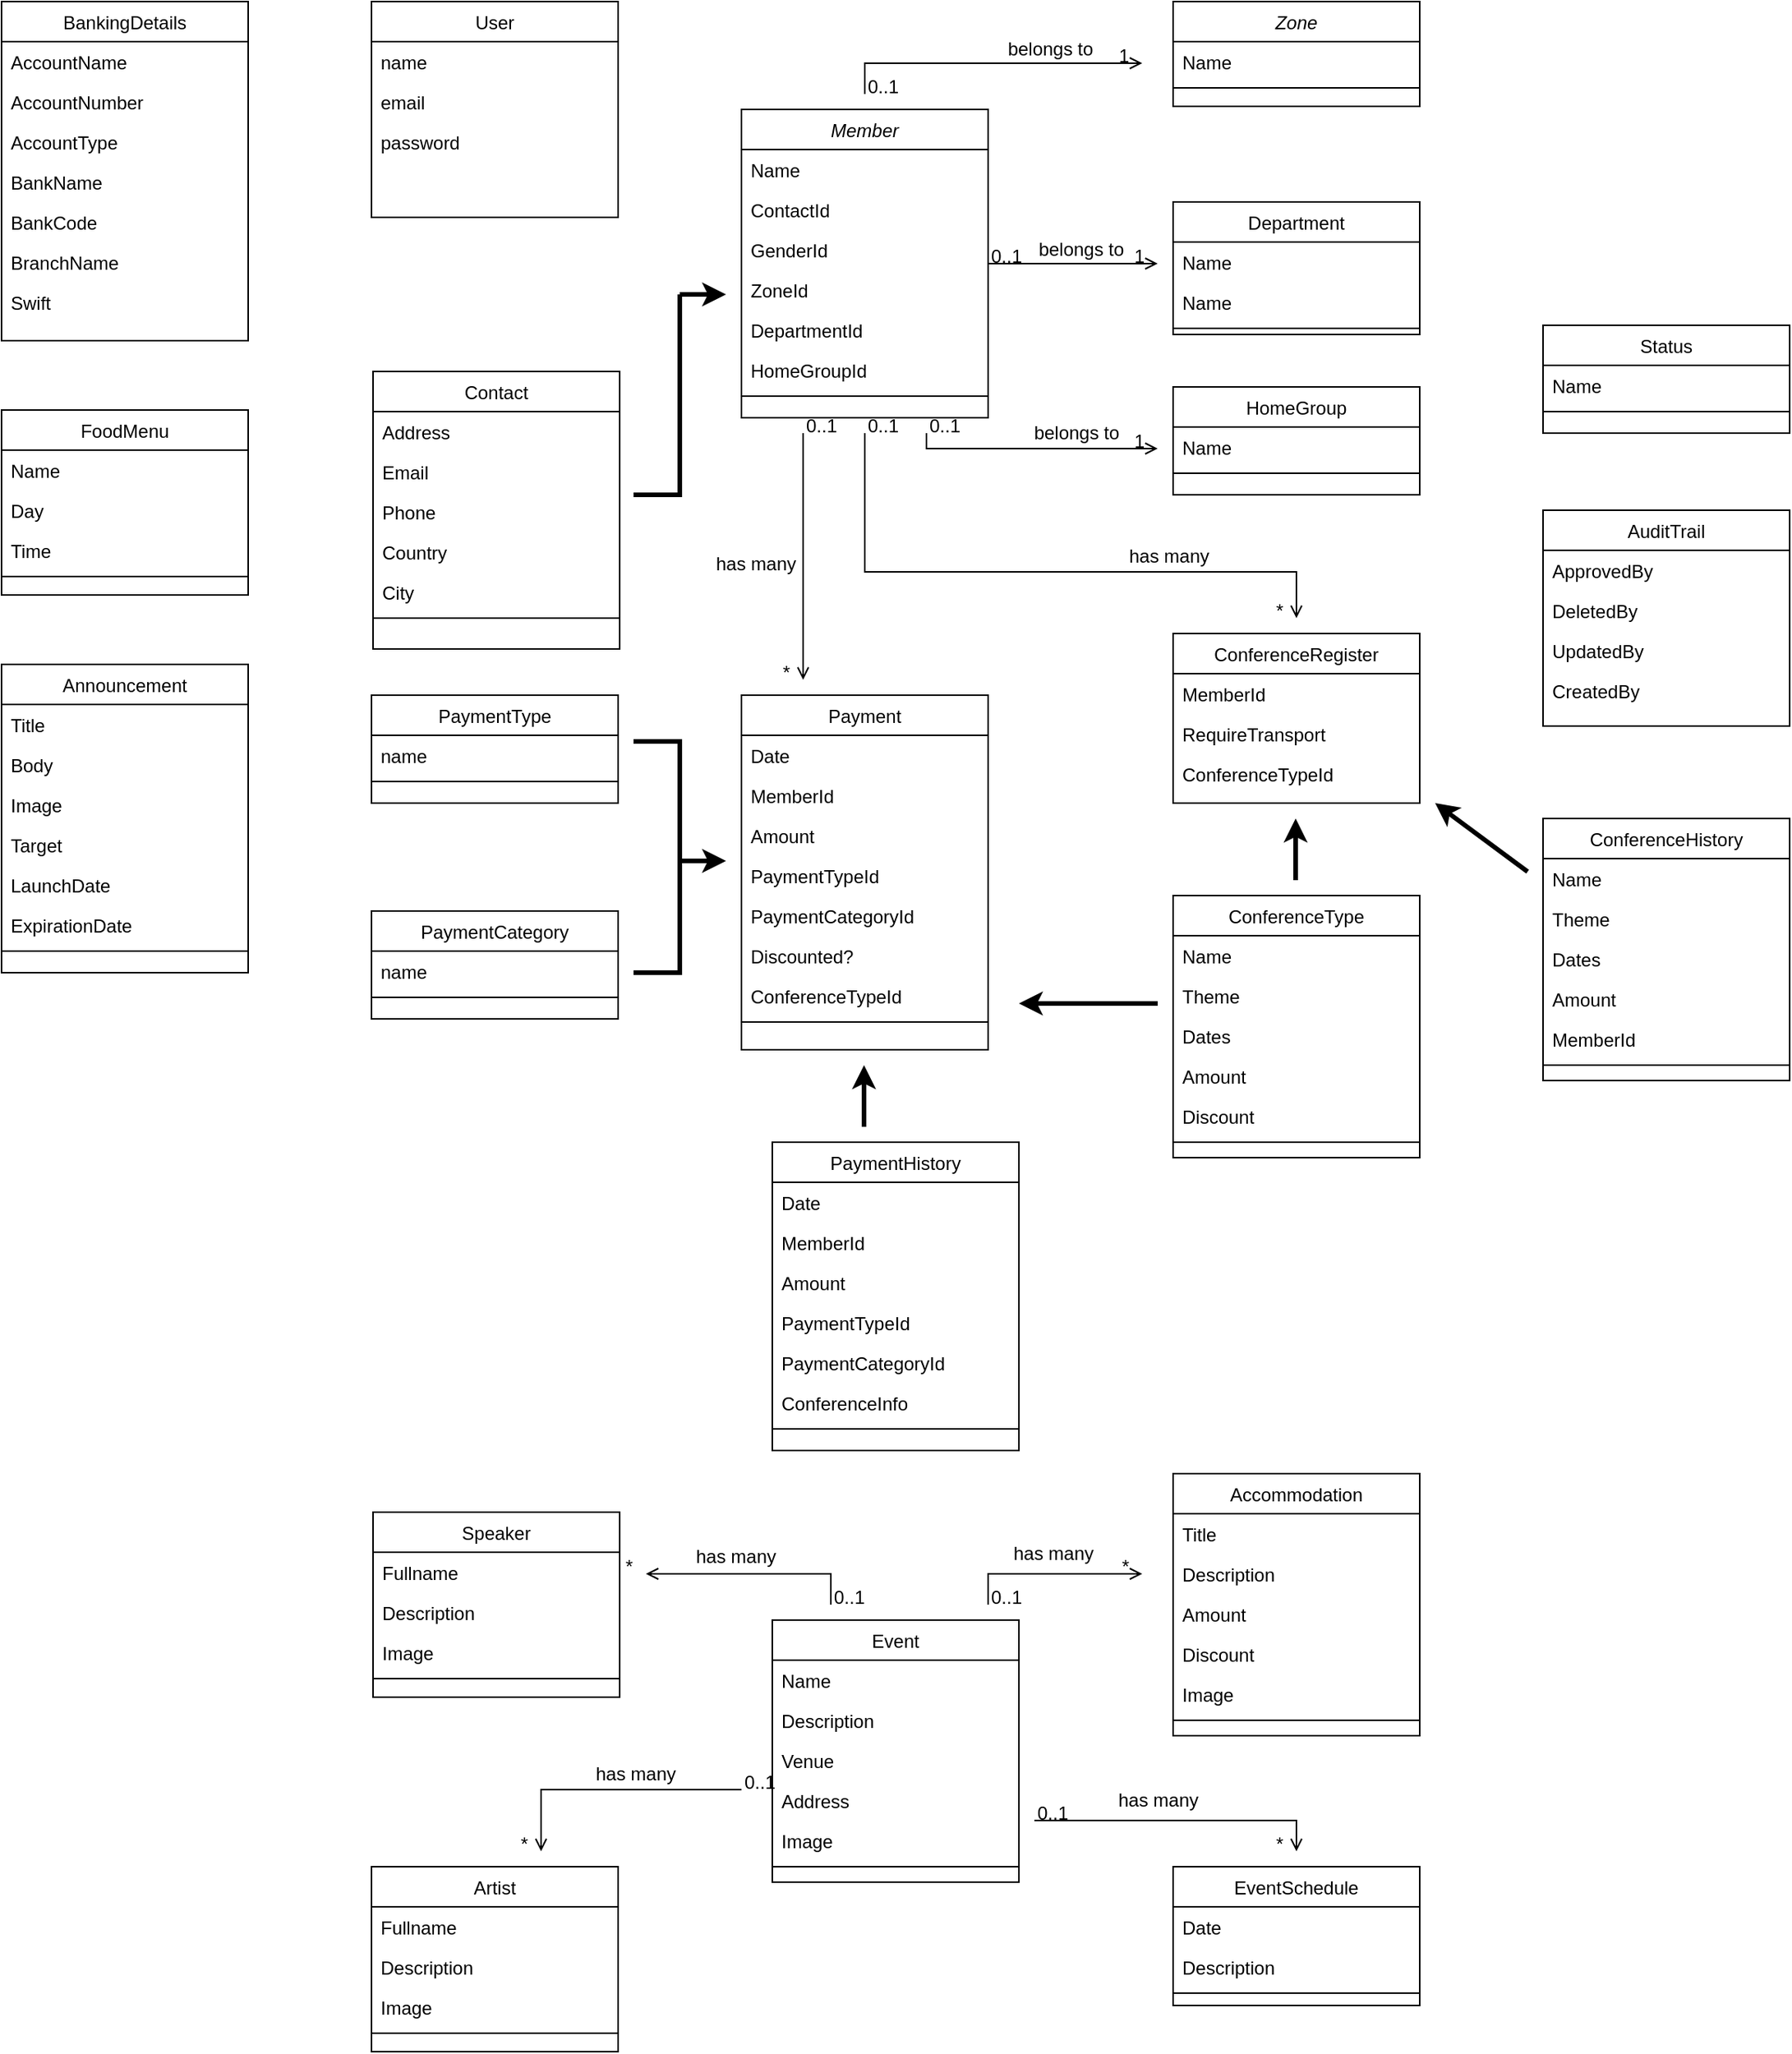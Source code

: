 <mxfile version="24.3.1" type="github">
  <diagram id="C5RBs43oDa-KdzZeNtuy" name="Page-1">
    <mxGraphModel dx="2261" dy="1930" grid="1" gridSize="10" guides="1" tooltips="1" connect="1" arrows="1" fold="1" page="1" pageScale="1" pageWidth="827" pageHeight="1169" math="0" shadow="0">
      <root>
        <mxCell id="WIyWlLk6GJQsqaUBKTNV-0" />
        <mxCell id="WIyWlLk6GJQsqaUBKTNV-1" parent="WIyWlLk6GJQsqaUBKTNV-0" />
        <mxCell id="zkfFHV4jXpPFQw0GAbJ--0" value="Member" style="swimlane;fontStyle=2;align=center;verticalAlign=top;childLayout=stackLayout;horizontal=1;startSize=26;horizontalStack=0;resizeParent=1;resizeLast=0;collapsible=1;marginBottom=0;rounded=0;shadow=0;strokeWidth=1;" parent="WIyWlLk6GJQsqaUBKTNV-1" vertex="1">
          <mxGeometry x="80" y="60" width="160" height="200" as="geometry">
            <mxRectangle x="230" y="140" width="160" height="26" as="alternateBounds" />
          </mxGeometry>
        </mxCell>
        <mxCell id="zkfFHV4jXpPFQw0GAbJ--1" value="Name" style="text;align=left;verticalAlign=top;spacingLeft=4;spacingRight=4;overflow=hidden;rotatable=0;points=[[0,0.5],[1,0.5]];portConstraint=eastwest;" parent="zkfFHV4jXpPFQw0GAbJ--0" vertex="1">
          <mxGeometry y="26" width="160" height="26" as="geometry" />
        </mxCell>
        <mxCell id="zkfFHV4jXpPFQw0GAbJ--2" value="ContactId" style="text;align=left;verticalAlign=top;spacingLeft=4;spacingRight=4;overflow=hidden;rotatable=0;points=[[0,0.5],[1,0.5]];portConstraint=eastwest;rounded=0;shadow=0;html=0;" parent="zkfFHV4jXpPFQw0GAbJ--0" vertex="1">
          <mxGeometry y="52" width="160" height="26" as="geometry" />
        </mxCell>
        <mxCell id="zkfFHV4jXpPFQw0GAbJ--3" value="GenderId" style="text;align=left;verticalAlign=top;spacingLeft=4;spacingRight=4;overflow=hidden;rotatable=0;points=[[0,0.5],[1,0.5]];portConstraint=eastwest;rounded=0;shadow=0;html=0;" parent="zkfFHV4jXpPFQw0GAbJ--0" vertex="1">
          <mxGeometry y="78" width="160" height="26" as="geometry" />
        </mxCell>
        <mxCell id="3RFfW-XnVUxpgHUr_spV-69" value="ZoneId" style="text;align=left;verticalAlign=top;spacingLeft=4;spacingRight=4;overflow=hidden;rotatable=0;points=[[0,0.5],[1,0.5]];portConstraint=eastwest;rounded=0;shadow=0;html=0;" vertex="1" parent="zkfFHV4jXpPFQw0GAbJ--0">
          <mxGeometry y="104" width="160" height="26" as="geometry" />
        </mxCell>
        <mxCell id="3RFfW-XnVUxpgHUr_spV-70" value="DepartmentId" style="text;align=left;verticalAlign=top;spacingLeft=4;spacingRight=4;overflow=hidden;rotatable=0;points=[[0,0.5],[1,0.5]];portConstraint=eastwest;rounded=0;shadow=0;html=0;" vertex="1" parent="zkfFHV4jXpPFQw0GAbJ--0">
          <mxGeometry y="130" width="160" height="26" as="geometry" />
        </mxCell>
        <mxCell id="3RFfW-XnVUxpgHUr_spV-71" value="HomeGroupId" style="text;align=left;verticalAlign=top;spacingLeft=4;spacingRight=4;overflow=hidden;rotatable=0;points=[[0,0.5],[1,0.5]];portConstraint=eastwest;rounded=0;shadow=0;html=0;" vertex="1" parent="zkfFHV4jXpPFQw0GAbJ--0">
          <mxGeometry y="156" width="160" height="26" as="geometry" />
        </mxCell>
        <mxCell id="3RFfW-XnVUxpgHUr_spV-72" value="" style="line;html=1;strokeWidth=1;align=left;verticalAlign=middle;spacingTop=-1;spacingLeft=3;spacingRight=3;rotatable=0;labelPosition=right;points=[];portConstraint=eastwest;" vertex="1" parent="zkfFHV4jXpPFQw0GAbJ--0">
          <mxGeometry y="182" width="160" height="8" as="geometry" />
        </mxCell>
        <mxCell id="zkfFHV4jXpPFQw0GAbJ--6" value="Contact" style="swimlane;fontStyle=0;align=center;verticalAlign=top;childLayout=stackLayout;horizontal=1;startSize=26;horizontalStack=0;resizeParent=1;resizeLast=0;collapsible=1;marginBottom=0;rounded=0;shadow=0;strokeWidth=1;" parent="WIyWlLk6GJQsqaUBKTNV-1" vertex="1">
          <mxGeometry x="-159" y="230" width="160" height="180" as="geometry">
            <mxRectangle x="130" y="380" width="160" height="26" as="alternateBounds" />
          </mxGeometry>
        </mxCell>
        <mxCell id="zkfFHV4jXpPFQw0GAbJ--7" value="Address" style="text;align=left;verticalAlign=top;spacingLeft=4;spacingRight=4;overflow=hidden;rotatable=0;points=[[0,0.5],[1,0.5]];portConstraint=eastwest;" parent="zkfFHV4jXpPFQw0GAbJ--6" vertex="1">
          <mxGeometry y="26" width="160" height="26" as="geometry" />
        </mxCell>
        <mxCell id="zkfFHV4jXpPFQw0GAbJ--8" value="Email" style="text;align=left;verticalAlign=top;spacingLeft=4;spacingRight=4;overflow=hidden;rotatable=0;points=[[0,0.5],[1,0.5]];portConstraint=eastwest;rounded=0;shadow=0;html=0;" parent="zkfFHV4jXpPFQw0GAbJ--6" vertex="1">
          <mxGeometry y="52" width="160" height="26" as="geometry" />
        </mxCell>
        <mxCell id="3RFfW-XnVUxpgHUr_spV-64" value="Phone" style="text;align=left;verticalAlign=top;spacingLeft=4;spacingRight=4;overflow=hidden;rotatable=0;points=[[0,0.5],[1,0.5]];portConstraint=eastwest;rounded=0;shadow=0;html=0;" vertex="1" parent="zkfFHV4jXpPFQw0GAbJ--6">
          <mxGeometry y="78" width="160" height="26" as="geometry" />
        </mxCell>
        <mxCell id="3RFfW-XnVUxpgHUr_spV-134" value="Country" style="text;align=left;verticalAlign=top;spacingLeft=4;spacingRight=4;overflow=hidden;rotatable=0;points=[[0,0.5],[1,0.5]];portConstraint=eastwest;rounded=0;shadow=0;html=0;" vertex="1" parent="zkfFHV4jXpPFQw0GAbJ--6">
          <mxGeometry y="104" width="160" height="26" as="geometry" />
        </mxCell>
        <mxCell id="3RFfW-XnVUxpgHUr_spV-135" value="City" style="text;align=left;verticalAlign=top;spacingLeft=4;spacingRight=4;overflow=hidden;rotatable=0;points=[[0,0.5],[1,0.5]];portConstraint=eastwest;rounded=0;shadow=0;html=0;" vertex="1" parent="zkfFHV4jXpPFQw0GAbJ--6">
          <mxGeometry y="130" width="160" height="26" as="geometry" />
        </mxCell>
        <mxCell id="3RFfW-XnVUxpgHUr_spV-136" value="" style="line;html=1;strokeWidth=1;align=left;verticalAlign=middle;spacingTop=-1;spacingLeft=3;spacingRight=3;rotatable=0;labelPosition=right;points=[];portConstraint=eastwest;" vertex="1" parent="zkfFHV4jXpPFQw0GAbJ--6">
          <mxGeometry y="156" width="160" height="8" as="geometry" />
        </mxCell>
        <mxCell id="zkfFHV4jXpPFQw0GAbJ--13" value="BankingDetails" style="swimlane;fontStyle=0;align=center;verticalAlign=top;childLayout=stackLayout;horizontal=1;startSize=26;horizontalStack=0;resizeParent=1;resizeLast=0;collapsible=1;marginBottom=0;rounded=0;shadow=0;strokeWidth=1;" parent="WIyWlLk6GJQsqaUBKTNV-1" vertex="1">
          <mxGeometry x="-400" y="-10" width="160" height="220" as="geometry">
            <mxRectangle x="340" y="380" width="170" height="26" as="alternateBounds" />
          </mxGeometry>
        </mxCell>
        <mxCell id="zkfFHV4jXpPFQw0GAbJ--14" value="AccountName" style="text;align=left;verticalAlign=top;spacingLeft=4;spacingRight=4;overflow=hidden;rotatable=0;points=[[0,0.5],[1,0.5]];portConstraint=eastwest;" parent="zkfFHV4jXpPFQw0GAbJ--13" vertex="1">
          <mxGeometry y="26" width="160" height="26" as="geometry" />
        </mxCell>
        <mxCell id="3RFfW-XnVUxpgHUr_spV-66" value="AccountNumber" style="text;align=left;verticalAlign=top;spacingLeft=4;spacingRight=4;overflow=hidden;rotatable=0;points=[[0,0.5],[1,0.5]];portConstraint=eastwest;" vertex="1" parent="zkfFHV4jXpPFQw0GAbJ--13">
          <mxGeometry y="52" width="160" height="26" as="geometry" />
        </mxCell>
        <mxCell id="3RFfW-XnVUxpgHUr_spV-67" value="AccountType" style="text;align=left;verticalAlign=top;spacingLeft=4;spacingRight=4;overflow=hidden;rotatable=0;points=[[0,0.5],[1,0.5]];portConstraint=eastwest;" vertex="1" parent="zkfFHV4jXpPFQw0GAbJ--13">
          <mxGeometry y="78" width="160" height="26" as="geometry" />
        </mxCell>
        <mxCell id="3RFfW-XnVUxpgHUr_spV-68" value="BankName" style="text;align=left;verticalAlign=top;spacingLeft=4;spacingRight=4;overflow=hidden;rotatable=0;points=[[0,0.5],[1,0.5]];portConstraint=eastwest;" vertex="1" parent="zkfFHV4jXpPFQw0GAbJ--13">
          <mxGeometry y="104" width="160" height="26" as="geometry" />
        </mxCell>
        <mxCell id="3RFfW-XnVUxpgHUr_spV-73" value="BankCode" style="text;align=left;verticalAlign=top;spacingLeft=4;spacingRight=4;overflow=hidden;rotatable=0;points=[[0,0.5],[1,0.5]];portConstraint=eastwest;" vertex="1" parent="zkfFHV4jXpPFQw0GAbJ--13">
          <mxGeometry y="130" width="160" height="26" as="geometry" />
        </mxCell>
        <mxCell id="3RFfW-XnVUxpgHUr_spV-74" value="BranchName" style="text;align=left;verticalAlign=top;spacingLeft=4;spacingRight=4;overflow=hidden;rotatable=0;points=[[0,0.5],[1,0.5]];portConstraint=eastwest;" vertex="1" parent="zkfFHV4jXpPFQw0GAbJ--13">
          <mxGeometry y="156" width="160" height="26" as="geometry" />
        </mxCell>
        <mxCell id="3RFfW-XnVUxpgHUr_spV-75" value="Swift" style="text;align=left;verticalAlign=top;spacingLeft=4;spacingRight=4;overflow=hidden;rotatable=0;points=[[0,0.5],[1,0.5]];portConstraint=eastwest;" vertex="1" parent="zkfFHV4jXpPFQw0GAbJ--13">
          <mxGeometry y="182" width="160" height="26" as="geometry" />
        </mxCell>
        <mxCell id="zkfFHV4jXpPFQw0GAbJ--17" value="Department" style="swimlane;fontStyle=0;align=center;verticalAlign=top;childLayout=stackLayout;horizontal=1;startSize=26;horizontalStack=0;resizeParent=1;resizeLast=0;collapsible=1;marginBottom=0;rounded=0;shadow=0;strokeWidth=1;" parent="WIyWlLk6GJQsqaUBKTNV-1" vertex="1">
          <mxGeometry x="360" y="120" width="160" height="86" as="geometry">
            <mxRectangle x="550" y="140" width="160" height="26" as="alternateBounds" />
          </mxGeometry>
        </mxCell>
        <mxCell id="3RFfW-XnVUxpgHUr_spV-132" value="Name" style="text;align=left;verticalAlign=top;spacingLeft=4;spacingRight=4;overflow=hidden;rotatable=0;points=[[0,0.5],[1,0.5]];portConstraint=eastwest;" vertex="1" parent="zkfFHV4jXpPFQw0GAbJ--17">
          <mxGeometry y="26" width="160" height="26" as="geometry" />
        </mxCell>
        <mxCell id="zkfFHV4jXpPFQw0GAbJ--18" value="Name" style="text;align=left;verticalAlign=top;spacingLeft=4;spacingRight=4;overflow=hidden;rotatable=0;points=[[0,0.5],[1,0.5]];portConstraint=eastwest;" parent="zkfFHV4jXpPFQw0GAbJ--17" vertex="1">
          <mxGeometry y="52" width="160" height="26" as="geometry" />
        </mxCell>
        <mxCell id="zkfFHV4jXpPFQw0GAbJ--23" value="" style="line;html=1;strokeWidth=1;align=left;verticalAlign=middle;spacingTop=-1;spacingLeft=3;spacingRight=3;rotatable=0;labelPosition=right;points=[];portConstraint=eastwest;" parent="zkfFHV4jXpPFQw0GAbJ--17" vertex="1">
          <mxGeometry y="78" width="160" height="8" as="geometry" />
        </mxCell>
        <mxCell id="zkfFHV4jXpPFQw0GAbJ--26" value="" style="endArrow=open;shadow=0;strokeWidth=1;rounded=0;curved=0;endFill=1;edgeStyle=elbowEdgeStyle;elbow=vertical;" parent="WIyWlLk6GJQsqaUBKTNV-1" source="zkfFHV4jXpPFQw0GAbJ--0" edge="1">
          <mxGeometry x="0.5" y="41" relative="1" as="geometry">
            <mxPoint x="380" y="192" as="sourcePoint" />
            <mxPoint x="350" y="160" as="targetPoint" />
            <mxPoint x="-40" y="32" as="offset" />
            <Array as="points">
              <mxPoint x="290" y="160" />
            </Array>
          </mxGeometry>
        </mxCell>
        <mxCell id="zkfFHV4jXpPFQw0GAbJ--27" value="0..1" style="resizable=0;align=left;verticalAlign=bottom;labelBackgroundColor=none;fontSize=12;" parent="zkfFHV4jXpPFQw0GAbJ--26" connectable="0" vertex="1">
          <mxGeometry x="-1" relative="1" as="geometry">
            <mxPoint y="4" as="offset" />
          </mxGeometry>
        </mxCell>
        <mxCell id="zkfFHV4jXpPFQw0GAbJ--28" value="1" style="resizable=0;align=right;verticalAlign=bottom;labelBackgroundColor=none;fontSize=12;" parent="zkfFHV4jXpPFQw0GAbJ--26" connectable="0" vertex="1">
          <mxGeometry x="1" relative="1" as="geometry">
            <mxPoint x="-7" y="4" as="offset" />
          </mxGeometry>
        </mxCell>
        <mxCell id="zkfFHV4jXpPFQw0GAbJ--29" value="belongs to" style="text;html=1;resizable=0;points=[];;align=center;verticalAlign=middle;labelBackgroundColor=none;rounded=0;shadow=0;strokeWidth=1;fontSize=12;" parent="zkfFHV4jXpPFQw0GAbJ--26" vertex="1" connectable="0">
          <mxGeometry x="0.5" y="49" relative="1" as="geometry">
            <mxPoint x="-23" y="40" as="offset" />
          </mxGeometry>
        </mxCell>
        <mxCell id="3RFfW-XnVUxpgHUr_spV-0" value="ConferenceType" style="swimlane;fontStyle=0;align=center;verticalAlign=top;childLayout=stackLayout;horizontal=1;startSize=26;horizontalStack=0;resizeParent=1;resizeLast=0;collapsible=1;marginBottom=0;rounded=0;shadow=0;strokeWidth=1;" vertex="1" parent="WIyWlLk6GJQsqaUBKTNV-1">
          <mxGeometry x="360" y="570" width="160" height="170" as="geometry">
            <mxRectangle x="130" y="380" width="160" height="26" as="alternateBounds" />
          </mxGeometry>
        </mxCell>
        <mxCell id="3RFfW-XnVUxpgHUr_spV-1" value="Name" style="text;align=left;verticalAlign=top;spacingLeft=4;spacingRight=4;overflow=hidden;rotatable=0;points=[[0,0.5],[1,0.5]];portConstraint=eastwest;" vertex="1" parent="3RFfW-XnVUxpgHUr_spV-0">
          <mxGeometry y="26" width="160" height="26" as="geometry" />
        </mxCell>
        <mxCell id="3RFfW-XnVUxpgHUr_spV-149" value="Theme" style="text;align=left;verticalAlign=top;spacingLeft=4;spacingRight=4;overflow=hidden;rotatable=0;points=[[0,0.5],[1,0.5]];portConstraint=eastwest;" vertex="1" parent="3RFfW-XnVUxpgHUr_spV-0">
          <mxGeometry y="52" width="160" height="26" as="geometry" />
        </mxCell>
        <mxCell id="3RFfW-XnVUxpgHUr_spV-150" value="Dates" style="text;align=left;verticalAlign=top;spacingLeft=4;spacingRight=4;overflow=hidden;rotatable=0;points=[[0,0.5],[1,0.5]];portConstraint=eastwest;" vertex="1" parent="3RFfW-XnVUxpgHUr_spV-0">
          <mxGeometry y="78" width="160" height="26" as="geometry" />
        </mxCell>
        <mxCell id="3RFfW-XnVUxpgHUr_spV-151" value="Amount" style="text;align=left;verticalAlign=top;spacingLeft=4;spacingRight=4;overflow=hidden;rotatable=0;points=[[0,0.5],[1,0.5]];portConstraint=eastwest;" vertex="1" parent="3RFfW-XnVUxpgHUr_spV-0">
          <mxGeometry y="104" width="160" height="26" as="geometry" />
        </mxCell>
        <mxCell id="3RFfW-XnVUxpgHUr_spV-152" value="Discount" style="text;align=left;verticalAlign=top;spacingLeft=4;spacingRight=4;overflow=hidden;rotatable=0;points=[[0,0.5],[1,0.5]];portConstraint=eastwest;" vertex="1" parent="3RFfW-XnVUxpgHUr_spV-0">
          <mxGeometry y="130" width="160" height="26" as="geometry" />
        </mxCell>
        <mxCell id="3RFfW-XnVUxpgHUr_spV-153" value="" style="line;html=1;strokeWidth=1;align=left;verticalAlign=middle;spacingTop=-1;spacingLeft=3;spacingRight=3;rotatable=0;labelPosition=right;points=[];portConstraint=eastwest;" vertex="1" parent="3RFfW-XnVUxpgHUr_spV-0">
          <mxGeometry y="156" width="160" height="8" as="geometry" />
        </mxCell>
        <mxCell id="3RFfW-XnVUxpgHUr_spV-6" value="" style="endArrow=open;shadow=0;strokeWidth=1;rounded=0;curved=0;endFill=1;edgeStyle=elbowEdgeStyle;elbow=vertical;" edge="1" parent="WIyWlLk6GJQsqaUBKTNV-1">
          <mxGeometry x="0.5" y="41" relative="1" as="geometry">
            <mxPoint x="200" y="270" as="sourcePoint" />
            <mxPoint x="350" y="280" as="targetPoint" />
            <mxPoint x="-40" y="32" as="offset" />
            <Array as="points">
              <mxPoint x="270" y="280" />
            </Array>
          </mxGeometry>
        </mxCell>
        <mxCell id="3RFfW-XnVUxpgHUr_spV-7" value="0..1" style="resizable=0;align=left;verticalAlign=bottom;labelBackgroundColor=none;fontSize=12;" connectable="0" vertex="1" parent="3RFfW-XnVUxpgHUr_spV-6">
          <mxGeometry x="-1" relative="1" as="geometry">
            <mxPoint y="4" as="offset" />
          </mxGeometry>
        </mxCell>
        <mxCell id="3RFfW-XnVUxpgHUr_spV-8" value="1" style="resizable=0;align=right;verticalAlign=bottom;labelBackgroundColor=none;fontSize=12;" connectable="0" vertex="1" parent="3RFfW-XnVUxpgHUr_spV-6">
          <mxGeometry x="1" relative="1" as="geometry">
            <mxPoint x="-7" y="4" as="offset" />
          </mxGeometry>
        </mxCell>
        <mxCell id="3RFfW-XnVUxpgHUr_spV-9" value="belongs to" style="text;html=1;resizable=0;points=[];;align=center;verticalAlign=middle;labelBackgroundColor=none;rounded=0;shadow=0;strokeWidth=1;fontSize=12;" vertex="1" connectable="0" parent="3RFfW-XnVUxpgHUr_spV-6">
          <mxGeometry x="0.5" y="49" relative="1" as="geometry">
            <mxPoint x="-13" y="39" as="offset" />
          </mxGeometry>
        </mxCell>
        <mxCell id="3RFfW-XnVUxpgHUr_spV-10" value="" style="endArrow=classic;html=1;rounded=0;strokeWidth=3;" edge="1" parent="WIyWlLk6GJQsqaUBKTNV-1">
          <mxGeometry width="50" height="50" relative="1" as="geometry">
            <mxPoint x="40" y="180" as="sourcePoint" />
            <mxPoint x="70" y="180" as="targetPoint" />
          </mxGeometry>
        </mxCell>
        <mxCell id="3RFfW-XnVUxpgHUr_spV-12" value="" style="endArrow=none;html=1;rounded=0;strokeWidth=3;" edge="1" parent="WIyWlLk6GJQsqaUBKTNV-1">
          <mxGeometry width="50" height="50" relative="1" as="geometry">
            <mxPoint x="10" y="310" as="sourcePoint" />
            <mxPoint x="40" y="180" as="targetPoint" />
            <Array as="points">
              <mxPoint x="40" y="310" />
            </Array>
          </mxGeometry>
        </mxCell>
        <mxCell id="3RFfW-XnVUxpgHUr_spV-15" value="FoodMenu" style="swimlane;fontStyle=0;align=center;verticalAlign=top;childLayout=stackLayout;horizontal=1;startSize=26;horizontalStack=0;resizeParent=1;resizeLast=0;collapsible=1;marginBottom=0;rounded=0;shadow=0;strokeWidth=1;" vertex="1" parent="WIyWlLk6GJQsqaUBKTNV-1">
          <mxGeometry x="-400" y="255" width="160" height="120" as="geometry">
            <mxRectangle x="130" y="380" width="160" height="26" as="alternateBounds" />
          </mxGeometry>
        </mxCell>
        <mxCell id="3RFfW-XnVUxpgHUr_spV-16" value="Name" style="text;align=left;verticalAlign=top;spacingLeft=4;spacingRight=4;overflow=hidden;rotatable=0;points=[[0,0.5],[1,0.5]];portConstraint=eastwest;" vertex="1" parent="3RFfW-XnVUxpgHUr_spV-15">
          <mxGeometry y="26" width="160" height="26" as="geometry" />
        </mxCell>
        <mxCell id="3RFfW-XnVUxpgHUr_spV-98" value="Day" style="text;align=left;verticalAlign=top;spacingLeft=4;spacingRight=4;overflow=hidden;rotatable=0;points=[[0,0.5],[1,0.5]];portConstraint=eastwest;" vertex="1" parent="3RFfW-XnVUxpgHUr_spV-15">
          <mxGeometry y="52" width="160" height="26" as="geometry" />
        </mxCell>
        <mxCell id="3RFfW-XnVUxpgHUr_spV-99" value="Time" style="text;align=left;verticalAlign=top;spacingLeft=4;spacingRight=4;overflow=hidden;rotatable=0;points=[[0,0.5],[1,0.5]];portConstraint=eastwest;" vertex="1" parent="3RFfW-XnVUxpgHUr_spV-15">
          <mxGeometry y="78" width="160" height="26" as="geometry" />
        </mxCell>
        <mxCell id="3RFfW-XnVUxpgHUr_spV-100" value="" style="line;html=1;strokeWidth=1;align=left;verticalAlign=middle;spacingTop=-1;spacingLeft=3;spacingRight=3;rotatable=0;labelPosition=right;points=[];portConstraint=eastwest;" vertex="1" parent="3RFfW-XnVUxpgHUr_spV-15">
          <mxGeometry y="104" width="160" height="8" as="geometry" />
        </mxCell>
        <mxCell id="3RFfW-XnVUxpgHUr_spV-21" value="Payment" style="swimlane;fontStyle=0;align=center;verticalAlign=top;childLayout=stackLayout;horizontal=1;startSize=26;horizontalStack=0;resizeParent=1;resizeLast=0;collapsible=1;marginBottom=0;rounded=0;shadow=0;strokeWidth=1;" vertex="1" parent="WIyWlLk6GJQsqaUBKTNV-1">
          <mxGeometry x="80" y="440" width="160" height="230" as="geometry">
            <mxRectangle x="550" y="140" width="160" height="26" as="alternateBounds" />
          </mxGeometry>
        </mxCell>
        <mxCell id="3RFfW-XnVUxpgHUr_spV-22" value="Date" style="text;align=left;verticalAlign=top;spacingLeft=4;spacingRight=4;overflow=hidden;rotatable=0;points=[[0,0.5],[1,0.5]];portConstraint=eastwest;" vertex="1" parent="3RFfW-XnVUxpgHUr_spV-21">
          <mxGeometry y="26" width="160" height="26" as="geometry" />
        </mxCell>
        <mxCell id="3RFfW-XnVUxpgHUr_spV-23" value="MemberId" style="text;align=left;verticalAlign=top;spacingLeft=4;spacingRight=4;overflow=hidden;rotatable=0;points=[[0,0.5],[1,0.5]];portConstraint=eastwest;rounded=0;shadow=0;html=0;" vertex="1" parent="3RFfW-XnVUxpgHUr_spV-21">
          <mxGeometry y="52" width="160" height="26" as="geometry" />
        </mxCell>
        <mxCell id="3RFfW-XnVUxpgHUr_spV-24" value="Amount" style="text;align=left;verticalAlign=top;spacingLeft=4;spacingRight=4;overflow=hidden;rotatable=0;points=[[0,0.5],[1,0.5]];portConstraint=eastwest;rounded=0;shadow=0;html=0;" vertex="1" parent="3RFfW-XnVUxpgHUr_spV-21">
          <mxGeometry y="78" width="160" height="26" as="geometry" />
        </mxCell>
        <mxCell id="3RFfW-XnVUxpgHUr_spV-25" value="PaymentTypeId" style="text;align=left;verticalAlign=top;spacingLeft=4;spacingRight=4;overflow=hidden;rotatable=0;points=[[0,0.5],[1,0.5]];portConstraint=eastwest;rounded=0;shadow=0;html=0;" vertex="1" parent="3RFfW-XnVUxpgHUr_spV-21">
          <mxGeometry y="104" width="160" height="26" as="geometry" />
        </mxCell>
        <mxCell id="3RFfW-XnVUxpgHUr_spV-26" value="PaymentCategoryId" style="text;align=left;verticalAlign=top;spacingLeft=4;spacingRight=4;overflow=hidden;rotatable=0;points=[[0,0.5],[1,0.5]];portConstraint=eastwest;rounded=0;shadow=0;html=0;" vertex="1" parent="3RFfW-XnVUxpgHUr_spV-21">
          <mxGeometry y="130" width="160" height="26" as="geometry" />
        </mxCell>
        <mxCell id="3RFfW-XnVUxpgHUr_spV-154" value="Discounted?" style="text;align=left;verticalAlign=top;spacingLeft=4;spacingRight=4;overflow=hidden;rotatable=0;points=[[0,0.5],[1,0.5]];portConstraint=eastwest;rounded=0;shadow=0;html=0;" vertex="1" parent="3RFfW-XnVUxpgHUr_spV-21">
          <mxGeometry y="156" width="160" height="26" as="geometry" />
        </mxCell>
        <mxCell id="3RFfW-XnVUxpgHUr_spV-156" value="ConferenceTypeId" style="text;align=left;verticalAlign=top;spacingLeft=4;spacingRight=4;overflow=hidden;rotatable=0;points=[[0,0.5],[1,0.5]];portConstraint=eastwest;rounded=0;shadow=0;html=0;" vertex="1" parent="3RFfW-XnVUxpgHUr_spV-21">
          <mxGeometry y="182" width="160" height="26" as="geometry" />
        </mxCell>
        <mxCell id="3RFfW-XnVUxpgHUr_spV-157" value="" style="line;html=1;strokeWidth=1;align=left;verticalAlign=middle;spacingTop=-1;spacingLeft=3;spacingRight=3;rotatable=0;labelPosition=right;points=[];portConstraint=eastwest;" vertex="1" parent="3RFfW-XnVUxpgHUr_spV-21">
          <mxGeometry y="208" width="160" height="8" as="geometry" />
        </mxCell>
        <mxCell id="3RFfW-XnVUxpgHUr_spV-30" value="" style="endArrow=open;shadow=0;strokeWidth=1;rounded=0;curved=0;endFill=1;edgeStyle=elbowEdgeStyle;elbow=vertical;" edge="1" parent="WIyWlLk6GJQsqaUBKTNV-1">
          <mxGeometry x="0.5" y="41" relative="1" as="geometry">
            <mxPoint x="120" y="270" as="sourcePoint" />
            <mxPoint x="120" y="430" as="targetPoint" />
            <mxPoint x="-40" y="32" as="offset" />
          </mxGeometry>
        </mxCell>
        <mxCell id="3RFfW-XnVUxpgHUr_spV-31" value="0..1" style="resizable=0;align=left;verticalAlign=bottom;labelBackgroundColor=none;fontSize=12;" connectable="0" vertex="1" parent="3RFfW-XnVUxpgHUr_spV-30">
          <mxGeometry x="-1" relative="1" as="geometry">
            <mxPoint y="4" as="offset" />
          </mxGeometry>
        </mxCell>
        <mxCell id="3RFfW-XnVUxpgHUr_spV-32" value="*" style="resizable=0;align=right;verticalAlign=bottom;labelBackgroundColor=none;fontSize=12;" connectable="0" vertex="1" parent="3RFfW-XnVUxpgHUr_spV-30">
          <mxGeometry x="1" relative="1" as="geometry">
            <mxPoint x="-7" y="4" as="offset" />
          </mxGeometry>
        </mxCell>
        <mxCell id="3RFfW-XnVUxpgHUr_spV-33" value="has many" style="text;html=1;resizable=0;points=[];;align=center;verticalAlign=middle;labelBackgroundColor=none;rounded=0;shadow=0;strokeWidth=1;fontSize=12;" vertex="1" connectable="0" parent="3RFfW-XnVUxpgHUr_spV-30">
          <mxGeometry x="0.5" y="49" relative="1" as="geometry">
            <mxPoint x="-80" y="-35" as="offset" />
          </mxGeometry>
        </mxCell>
        <mxCell id="3RFfW-XnVUxpgHUr_spV-34" value="PaymentType" style="swimlane;fontStyle=0;align=center;verticalAlign=top;childLayout=stackLayout;horizontal=1;startSize=26;horizontalStack=0;resizeParent=1;resizeLast=0;collapsible=1;marginBottom=0;rounded=0;shadow=0;strokeWidth=1;" vertex="1" parent="WIyWlLk6GJQsqaUBKTNV-1">
          <mxGeometry x="-160" y="440" width="160" height="70" as="geometry">
            <mxRectangle x="340" y="380" width="170" height="26" as="alternateBounds" />
          </mxGeometry>
        </mxCell>
        <mxCell id="3RFfW-XnVUxpgHUr_spV-35" value="name" style="text;align=left;verticalAlign=top;spacingLeft=4;spacingRight=4;overflow=hidden;rotatable=0;points=[[0,0.5],[1,0.5]];portConstraint=eastwest;" vertex="1" parent="3RFfW-XnVUxpgHUr_spV-34">
          <mxGeometry y="26" width="160" height="26" as="geometry" />
        </mxCell>
        <mxCell id="3RFfW-XnVUxpgHUr_spV-36" value="" style="line;html=1;strokeWidth=1;align=left;verticalAlign=middle;spacingTop=-1;spacingLeft=3;spacingRight=3;rotatable=0;labelPosition=right;points=[];portConstraint=eastwest;" vertex="1" parent="3RFfW-XnVUxpgHUr_spV-34">
          <mxGeometry y="52" width="160" height="8" as="geometry" />
        </mxCell>
        <mxCell id="3RFfW-XnVUxpgHUr_spV-37" value="PaymentCategory" style="swimlane;fontStyle=0;align=center;verticalAlign=top;childLayout=stackLayout;horizontal=1;startSize=26;horizontalStack=0;resizeParent=1;resizeLast=0;collapsible=1;marginBottom=0;rounded=0;shadow=0;strokeWidth=1;" vertex="1" parent="WIyWlLk6GJQsqaUBKTNV-1">
          <mxGeometry x="-160" y="580" width="160" height="70" as="geometry">
            <mxRectangle x="340" y="380" width="170" height="26" as="alternateBounds" />
          </mxGeometry>
        </mxCell>
        <mxCell id="3RFfW-XnVUxpgHUr_spV-38" value="name" style="text;align=left;verticalAlign=top;spacingLeft=4;spacingRight=4;overflow=hidden;rotatable=0;points=[[0,0.5],[1,0.5]];portConstraint=eastwest;" vertex="1" parent="3RFfW-XnVUxpgHUr_spV-37">
          <mxGeometry y="26" width="160" height="26" as="geometry" />
        </mxCell>
        <mxCell id="3RFfW-XnVUxpgHUr_spV-39" value="" style="line;html=1;strokeWidth=1;align=left;verticalAlign=middle;spacingTop=-1;spacingLeft=3;spacingRight=3;rotatable=0;labelPosition=right;points=[];portConstraint=eastwest;" vertex="1" parent="3RFfW-XnVUxpgHUr_spV-37">
          <mxGeometry y="52" width="160" height="8" as="geometry" />
        </mxCell>
        <mxCell id="3RFfW-XnVUxpgHUr_spV-40" value="User" style="swimlane;fontStyle=0;align=center;verticalAlign=top;childLayout=stackLayout;horizontal=1;startSize=26;horizontalStack=0;resizeParent=1;resizeLast=0;collapsible=1;marginBottom=0;rounded=0;shadow=0;strokeWidth=1;" vertex="1" parent="WIyWlLk6GJQsqaUBKTNV-1">
          <mxGeometry x="-160" y="-10" width="160" height="140" as="geometry">
            <mxRectangle x="340" y="380" width="170" height="26" as="alternateBounds" />
          </mxGeometry>
        </mxCell>
        <mxCell id="3RFfW-XnVUxpgHUr_spV-41" value="name" style="text;align=left;verticalAlign=top;spacingLeft=4;spacingRight=4;overflow=hidden;rotatable=0;points=[[0,0.5],[1,0.5]];portConstraint=eastwest;" vertex="1" parent="3RFfW-XnVUxpgHUr_spV-40">
          <mxGeometry y="26" width="160" height="26" as="geometry" />
        </mxCell>
        <mxCell id="3RFfW-XnVUxpgHUr_spV-145" value="email" style="text;align=left;verticalAlign=top;spacingLeft=4;spacingRight=4;overflow=hidden;rotatable=0;points=[[0,0.5],[1,0.5]];portConstraint=eastwest;" vertex="1" parent="3RFfW-XnVUxpgHUr_spV-40">
          <mxGeometry y="52" width="160" height="26" as="geometry" />
        </mxCell>
        <mxCell id="3RFfW-XnVUxpgHUr_spV-146" value="password" style="text;align=left;verticalAlign=top;spacingLeft=4;spacingRight=4;overflow=hidden;rotatable=0;points=[[0,0.5],[1,0.5]];portConstraint=eastwest;" vertex="1" parent="3RFfW-XnVUxpgHUr_spV-40">
          <mxGeometry y="78" width="160" height="26" as="geometry" />
        </mxCell>
        <mxCell id="3RFfW-XnVUxpgHUr_spV-44" value="" style="endArrow=none;html=1;rounded=0;strokeWidth=3;" edge="1" parent="WIyWlLk6GJQsqaUBKTNV-1">
          <mxGeometry width="50" height="50" relative="1" as="geometry">
            <mxPoint x="10" y="470" as="sourcePoint" />
            <mxPoint x="40" y="560" as="targetPoint" />
            <Array as="points">
              <mxPoint x="40" y="470" />
            </Array>
          </mxGeometry>
        </mxCell>
        <mxCell id="3RFfW-XnVUxpgHUr_spV-45" value="" style="endArrow=none;html=1;rounded=0;strokeWidth=3;" edge="1" parent="WIyWlLk6GJQsqaUBKTNV-1">
          <mxGeometry width="50" height="50" relative="1" as="geometry">
            <mxPoint x="10" y="620" as="sourcePoint" />
            <mxPoint x="40" y="490" as="targetPoint" />
            <Array as="points">
              <mxPoint x="40" y="620" />
            </Array>
          </mxGeometry>
        </mxCell>
        <mxCell id="3RFfW-XnVUxpgHUr_spV-46" value="" style="endArrow=classic;html=1;rounded=0;strokeWidth=3;" edge="1" parent="WIyWlLk6GJQsqaUBKTNV-1">
          <mxGeometry width="50" height="50" relative="1" as="geometry">
            <mxPoint x="40" y="547.5" as="sourcePoint" />
            <mxPoint x="70" y="547.5" as="targetPoint" />
          </mxGeometry>
        </mxCell>
        <mxCell id="3RFfW-XnVUxpgHUr_spV-50" value="Announcement" style="swimlane;fontStyle=0;align=center;verticalAlign=top;childLayout=stackLayout;horizontal=1;startSize=26;horizontalStack=0;resizeParent=1;resizeLast=0;collapsible=1;marginBottom=0;rounded=0;shadow=0;strokeWidth=1;" vertex="1" parent="WIyWlLk6GJQsqaUBKTNV-1">
          <mxGeometry x="-400" y="420" width="160" height="200" as="geometry">
            <mxRectangle x="130" y="380" width="160" height="26" as="alternateBounds" />
          </mxGeometry>
        </mxCell>
        <mxCell id="3RFfW-XnVUxpgHUr_spV-51" value="Title" style="text;align=left;verticalAlign=top;spacingLeft=4;spacingRight=4;overflow=hidden;rotatable=0;points=[[0,0.5],[1,0.5]];portConstraint=eastwest;" vertex="1" parent="3RFfW-XnVUxpgHUr_spV-50">
          <mxGeometry y="26" width="160" height="26" as="geometry" />
        </mxCell>
        <mxCell id="3RFfW-XnVUxpgHUr_spV-92" value="Body" style="text;align=left;verticalAlign=top;spacingLeft=4;spacingRight=4;overflow=hidden;rotatable=0;points=[[0,0.5],[1,0.5]];portConstraint=eastwest;" vertex="1" parent="3RFfW-XnVUxpgHUr_spV-50">
          <mxGeometry y="52" width="160" height="26" as="geometry" />
        </mxCell>
        <mxCell id="3RFfW-XnVUxpgHUr_spV-93" value="Image" style="text;align=left;verticalAlign=top;spacingLeft=4;spacingRight=4;overflow=hidden;rotatable=0;points=[[0,0.5],[1,0.5]];portConstraint=eastwest;" vertex="1" parent="3RFfW-XnVUxpgHUr_spV-50">
          <mxGeometry y="78" width="160" height="26" as="geometry" />
        </mxCell>
        <mxCell id="3RFfW-XnVUxpgHUr_spV-94" value="Target" style="text;align=left;verticalAlign=top;spacingLeft=4;spacingRight=4;overflow=hidden;rotatable=0;points=[[0,0.5],[1,0.5]];portConstraint=eastwest;" vertex="1" parent="3RFfW-XnVUxpgHUr_spV-50">
          <mxGeometry y="104" width="160" height="26" as="geometry" />
        </mxCell>
        <mxCell id="3RFfW-XnVUxpgHUr_spV-95" value="LaunchDate" style="text;align=left;verticalAlign=top;spacingLeft=4;spacingRight=4;overflow=hidden;rotatable=0;points=[[0,0.5],[1,0.5]];portConstraint=eastwest;" vertex="1" parent="3RFfW-XnVUxpgHUr_spV-50">
          <mxGeometry y="130" width="160" height="26" as="geometry" />
        </mxCell>
        <mxCell id="3RFfW-XnVUxpgHUr_spV-96" value="ExpirationDate" style="text;align=left;verticalAlign=top;spacingLeft=4;spacingRight=4;overflow=hidden;rotatable=0;points=[[0,0.5],[1,0.5]];portConstraint=eastwest;" vertex="1" parent="3RFfW-XnVUxpgHUr_spV-50">
          <mxGeometry y="156" width="160" height="26" as="geometry" />
        </mxCell>
        <mxCell id="3RFfW-XnVUxpgHUr_spV-97" value="" style="line;html=1;strokeWidth=1;align=left;verticalAlign=middle;spacingTop=-1;spacingLeft=3;spacingRight=3;rotatable=0;labelPosition=right;points=[];portConstraint=eastwest;" vertex="1" parent="3RFfW-XnVUxpgHUr_spV-50">
          <mxGeometry y="182" width="160" height="8" as="geometry" />
        </mxCell>
        <mxCell id="3RFfW-XnVUxpgHUr_spV-54" value="Zone" style="swimlane;fontStyle=2;align=center;verticalAlign=top;childLayout=stackLayout;horizontal=1;startSize=26;horizontalStack=0;resizeParent=1;resizeLast=0;collapsible=1;marginBottom=0;rounded=0;shadow=0;strokeWidth=1;" vertex="1" parent="WIyWlLk6GJQsqaUBKTNV-1">
          <mxGeometry x="360" y="-10" width="160" height="68" as="geometry">
            <mxRectangle x="230" y="140" width="160" height="26" as="alternateBounds" />
          </mxGeometry>
        </mxCell>
        <mxCell id="3RFfW-XnVUxpgHUr_spV-55" value="Name" style="text;align=left;verticalAlign=top;spacingLeft=4;spacingRight=4;overflow=hidden;rotatable=0;points=[[0,0.5],[1,0.5]];portConstraint=eastwest;" vertex="1" parent="3RFfW-XnVUxpgHUr_spV-54">
          <mxGeometry y="26" width="160" height="26" as="geometry" />
        </mxCell>
        <mxCell id="3RFfW-XnVUxpgHUr_spV-58" value="" style="line;html=1;strokeWidth=1;align=left;verticalAlign=middle;spacingTop=-1;spacingLeft=3;spacingRight=3;rotatable=0;labelPosition=right;points=[];portConstraint=eastwest;" vertex="1" parent="3RFfW-XnVUxpgHUr_spV-54">
          <mxGeometry y="52" width="160" height="8" as="geometry" />
        </mxCell>
        <mxCell id="3RFfW-XnVUxpgHUr_spV-60" value="" style="endArrow=open;shadow=0;strokeWidth=1;rounded=0;curved=0;endFill=1;edgeStyle=elbowEdgeStyle;elbow=vertical;" edge="1" parent="WIyWlLk6GJQsqaUBKTNV-1">
          <mxGeometry x="0.5" y="41" relative="1" as="geometry">
            <mxPoint x="160" y="50" as="sourcePoint" />
            <mxPoint x="340" y="30" as="targetPoint" />
            <mxPoint x="-40" y="32" as="offset" />
            <Array as="points">
              <mxPoint x="250" y="30" />
            </Array>
          </mxGeometry>
        </mxCell>
        <mxCell id="3RFfW-XnVUxpgHUr_spV-61" value="0..1" style="resizable=0;align=left;verticalAlign=bottom;labelBackgroundColor=none;fontSize=12;" connectable="0" vertex="1" parent="3RFfW-XnVUxpgHUr_spV-60">
          <mxGeometry x="-1" relative="1" as="geometry">
            <mxPoint y="4" as="offset" />
          </mxGeometry>
        </mxCell>
        <mxCell id="3RFfW-XnVUxpgHUr_spV-62" value="1" style="resizable=0;align=right;verticalAlign=bottom;labelBackgroundColor=none;fontSize=12;" connectable="0" vertex="1" parent="3RFfW-XnVUxpgHUr_spV-60">
          <mxGeometry x="1" relative="1" as="geometry">
            <mxPoint x="-7" y="4" as="offset" />
          </mxGeometry>
        </mxCell>
        <mxCell id="3RFfW-XnVUxpgHUr_spV-63" value="belongs to" style="text;html=1;resizable=0;points=[];;align=center;verticalAlign=middle;labelBackgroundColor=none;rounded=0;shadow=0;strokeWidth=1;fontSize=12;" vertex="1" connectable="0" parent="3RFfW-XnVUxpgHUr_spV-60">
          <mxGeometry x="0.5" y="49" relative="1" as="geometry">
            <mxPoint x="-10" y="40" as="offset" />
          </mxGeometry>
        </mxCell>
        <mxCell id="3RFfW-XnVUxpgHUr_spV-76" value="ConferenceRegister" style="swimlane;fontStyle=0;align=center;verticalAlign=top;childLayout=stackLayout;horizontal=1;startSize=26;horizontalStack=0;resizeParent=1;resizeLast=0;collapsible=1;marginBottom=0;rounded=0;shadow=0;strokeWidth=1;" vertex="1" parent="WIyWlLk6GJQsqaUBKTNV-1">
          <mxGeometry x="360" y="400" width="160" height="110" as="geometry">
            <mxRectangle x="550" y="140" width="160" height="26" as="alternateBounds" />
          </mxGeometry>
        </mxCell>
        <mxCell id="3RFfW-XnVUxpgHUr_spV-77" value="MemberId" style="text;align=left;verticalAlign=top;spacingLeft=4;spacingRight=4;overflow=hidden;rotatable=0;points=[[0,0.5],[1,0.5]];portConstraint=eastwest;" vertex="1" parent="3RFfW-XnVUxpgHUr_spV-76">
          <mxGeometry y="26" width="160" height="26" as="geometry" />
        </mxCell>
        <mxCell id="3RFfW-XnVUxpgHUr_spV-85" value="RequireTransport" style="text;align=left;verticalAlign=top;spacingLeft=4;spacingRight=4;overflow=hidden;rotatable=0;points=[[0,0.5],[1,0.5]];portConstraint=eastwest;rounded=0;shadow=0;html=0;" vertex="1" parent="3RFfW-XnVUxpgHUr_spV-76">
          <mxGeometry y="52" width="160" height="26" as="geometry" />
        </mxCell>
        <mxCell id="3RFfW-XnVUxpgHUr_spV-120" value="ConferenceTypeId" style="text;align=left;verticalAlign=top;spacingLeft=4;spacingRight=4;overflow=hidden;rotatable=0;points=[[0,0.5],[1,0.5]];portConstraint=eastwest;rounded=0;shadow=0;html=0;" vertex="1" parent="3RFfW-XnVUxpgHUr_spV-76">
          <mxGeometry y="78" width="160" height="26" as="geometry" />
        </mxCell>
        <mxCell id="3RFfW-XnVUxpgHUr_spV-88" value="" style="endArrow=open;shadow=0;strokeWidth=1;rounded=0;curved=0;endFill=1;edgeStyle=elbowEdgeStyle;elbow=vertical;" edge="1" parent="WIyWlLk6GJQsqaUBKTNV-1">
          <mxGeometry x="0.5" y="41" relative="1" as="geometry">
            <mxPoint x="160" y="270" as="sourcePoint" />
            <mxPoint x="440" y="390" as="targetPoint" />
            <mxPoint x="-40" y="32" as="offset" />
            <Array as="points">
              <mxPoint x="160" y="360" />
            </Array>
          </mxGeometry>
        </mxCell>
        <mxCell id="3RFfW-XnVUxpgHUr_spV-89" value="0..1" style="resizable=0;align=left;verticalAlign=bottom;labelBackgroundColor=none;fontSize=12;" connectable="0" vertex="1" parent="3RFfW-XnVUxpgHUr_spV-88">
          <mxGeometry x="-1" relative="1" as="geometry">
            <mxPoint y="4" as="offset" />
          </mxGeometry>
        </mxCell>
        <mxCell id="3RFfW-XnVUxpgHUr_spV-90" value="*" style="resizable=0;align=right;verticalAlign=bottom;labelBackgroundColor=none;fontSize=12;" connectable="0" vertex="1" parent="3RFfW-XnVUxpgHUr_spV-88">
          <mxGeometry x="1" relative="1" as="geometry">
            <mxPoint x="-7" y="4" as="offset" />
          </mxGeometry>
        </mxCell>
        <mxCell id="3RFfW-XnVUxpgHUr_spV-91" value="has many" style="text;html=1;resizable=0;points=[];;align=center;verticalAlign=middle;labelBackgroundColor=none;rounded=0;shadow=0;strokeWidth=1;fontSize=12;" vertex="1" connectable="0" parent="3RFfW-XnVUxpgHUr_spV-88">
          <mxGeometry x="0.5" y="49" relative="1" as="geometry">
            <mxPoint x="-13" y="39" as="offset" />
          </mxGeometry>
        </mxCell>
        <mxCell id="3RFfW-XnVUxpgHUr_spV-122" value="HomeGroup" style="swimlane;fontStyle=0;align=center;verticalAlign=top;childLayout=stackLayout;horizontal=1;startSize=26;horizontalStack=0;resizeParent=1;resizeLast=0;collapsible=1;marginBottom=0;rounded=0;shadow=0;strokeWidth=1;" vertex="1" parent="WIyWlLk6GJQsqaUBKTNV-1">
          <mxGeometry x="360" y="240" width="160" height="70" as="geometry">
            <mxRectangle x="130" y="380" width="160" height="26" as="alternateBounds" />
          </mxGeometry>
        </mxCell>
        <mxCell id="3RFfW-XnVUxpgHUr_spV-123" value="Name" style="text;align=left;verticalAlign=top;spacingLeft=4;spacingRight=4;overflow=hidden;rotatable=0;points=[[0,0.5],[1,0.5]];portConstraint=eastwest;" vertex="1" parent="3RFfW-XnVUxpgHUr_spV-122">
          <mxGeometry y="26" width="160" height="26" as="geometry" />
        </mxCell>
        <mxCell id="3RFfW-XnVUxpgHUr_spV-124" value="" style="line;html=1;strokeWidth=1;align=left;verticalAlign=middle;spacingTop=-1;spacingLeft=3;spacingRight=3;rotatable=0;labelPosition=right;points=[];portConstraint=eastwest;" vertex="1" parent="3RFfW-XnVUxpgHUr_spV-122">
          <mxGeometry y="52" width="160" height="8" as="geometry" />
        </mxCell>
        <mxCell id="3RFfW-XnVUxpgHUr_spV-127" value="" style="endArrow=classic;html=1;rounded=0;strokeWidth=3;" edge="1" parent="WIyWlLk6GJQsqaUBKTNV-1">
          <mxGeometry width="50" height="50" relative="1" as="geometry">
            <mxPoint x="439.5" y="560" as="sourcePoint" />
            <mxPoint x="439.5" y="520" as="targetPoint" />
          </mxGeometry>
        </mxCell>
        <mxCell id="3RFfW-XnVUxpgHUr_spV-137" value="Status" style="swimlane;fontStyle=0;align=center;verticalAlign=top;childLayout=stackLayout;horizontal=1;startSize=26;horizontalStack=0;resizeParent=1;resizeLast=0;collapsible=1;marginBottom=0;rounded=0;shadow=0;strokeWidth=1;" vertex="1" parent="WIyWlLk6GJQsqaUBKTNV-1">
          <mxGeometry x="600" y="200" width="160" height="70" as="geometry">
            <mxRectangle x="130" y="380" width="160" height="26" as="alternateBounds" />
          </mxGeometry>
        </mxCell>
        <mxCell id="3RFfW-XnVUxpgHUr_spV-138" value="Name" style="text;align=left;verticalAlign=top;spacingLeft=4;spacingRight=4;overflow=hidden;rotatable=0;points=[[0,0.5],[1,0.5]];portConstraint=eastwest;" vertex="1" parent="3RFfW-XnVUxpgHUr_spV-137">
          <mxGeometry y="26" width="160" height="26" as="geometry" />
        </mxCell>
        <mxCell id="3RFfW-XnVUxpgHUr_spV-139" value="" style="line;html=1;strokeWidth=1;align=left;verticalAlign=middle;spacingTop=-1;spacingLeft=3;spacingRight=3;rotatable=0;labelPosition=right;points=[];portConstraint=eastwest;" vertex="1" parent="3RFfW-XnVUxpgHUr_spV-137">
          <mxGeometry y="52" width="160" height="8" as="geometry" />
        </mxCell>
        <mxCell id="3RFfW-XnVUxpgHUr_spV-140" value="AuditTrail" style="swimlane;fontStyle=0;align=center;verticalAlign=top;childLayout=stackLayout;horizontal=1;startSize=26;horizontalStack=0;resizeParent=1;resizeLast=0;collapsible=1;marginBottom=0;rounded=0;shadow=0;strokeWidth=1;" vertex="1" parent="WIyWlLk6GJQsqaUBKTNV-1">
          <mxGeometry x="600" y="320" width="160" height="140" as="geometry">
            <mxRectangle x="550" y="140" width="160" height="26" as="alternateBounds" />
          </mxGeometry>
        </mxCell>
        <mxCell id="3RFfW-XnVUxpgHUr_spV-141" value="ApprovedBy" style="text;align=left;verticalAlign=top;spacingLeft=4;spacingRight=4;overflow=hidden;rotatable=0;points=[[0,0.5],[1,0.5]];portConstraint=eastwest;" vertex="1" parent="3RFfW-XnVUxpgHUr_spV-140">
          <mxGeometry y="26" width="160" height="26" as="geometry" />
        </mxCell>
        <mxCell id="3RFfW-XnVUxpgHUr_spV-142" value="DeletedBy" style="text;align=left;verticalAlign=top;spacingLeft=4;spacingRight=4;overflow=hidden;rotatable=0;points=[[0,0.5],[1,0.5]];portConstraint=eastwest;rounded=0;shadow=0;html=0;" vertex="1" parent="3RFfW-XnVUxpgHUr_spV-140">
          <mxGeometry y="52" width="160" height="26" as="geometry" />
        </mxCell>
        <mxCell id="3RFfW-XnVUxpgHUr_spV-143" value="UpdatedBy" style="text;align=left;verticalAlign=top;spacingLeft=4;spacingRight=4;overflow=hidden;rotatable=0;points=[[0,0.5],[1,0.5]];portConstraint=eastwest;rounded=0;shadow=0;html=0;" vertex="1" parent="3RFfW-XnVUxpgHUr_spV-140">
          <mxGeometry y="78" width="160" height="26" as="geometry" />
        </mxCell>
        <mxCell id="3RFfW-XnVUxpgHUr_spV-144" value="CreatedBy" style="text;align=left;verticalAlign=top;spacingLeft=4;spacingRight=4;overflow=hidden;rotatable=0;points=[[0,0.5],[1,0.5]];portConstraint=eastwest;rounded=0;shadow=0;html=0;" vertex="1" parent="3RFfW-XnVUxpgHUr_spV-140">
          <mxGeometry y="104" width="160" height="26" as="geometry" />
        </mxCell>
        <mxCell id="3RFfW-XnVUxpgHUr_spV-158" value="" style="endArrow=classic;html=1;rounded=0;strokeWidth=3;" edge="1" parent="WIyWlLk6GJQsqaUBKTNV-1">
          <mxGeometry width="50" height="50" relative="1" as="geometry">
            <mxPoint x="350" y="640" as="sourcePoint" />
            <mxPoint x="260" y="640" as="targetPoint" />
          </mxGeometry>
        </mxCell>
        <mxCell id="3RFfW-XnVUxpgHUr_spV-159" value="ConferenceHistory" style="swimlane;fontStyle=0;align=center;verticalAlign=top;childLayout=stackLayout;horizontal=1;startSize=26;horizontalStack=0;resizeParent=1;resizeLast=0;collapsible=1;marginBottom=0;rounded=0;shadow=0;strokeWidth=1;" vertex="1" parent="WIyWlLk6GJQsqaUBKTNV-1">
          <mxGeometry x="600" y="520" width="160" height="170" as="geometry">
            <mxRectangle x="130" y="380" width="160" height="26" as="alternateBounds" />
          </mxGeometry>
        </mxCell>
        <mxCell id="3RFfW-XnVUxpgHUr_spV-160" value="Name" style="text;align=left;verticalAlign=top;spacingLeft=4;spacingRight=4;overflow=hidden;rotatable=0;points=[[0,0.5],[1,0.5]];portConstraint=eastwest;" vertex="1" parent="3RFfW-XnVUxpgHUr_spV-159">
          <mxGeometry y="26" width="160" height="26" as="geometry" />
        </mxCell>
        <mxCell id="3RFfW-XnVUxpgHUr_spV-161" value="Theme" style="text;align=left;verticalAlign=top;spacingLeft=4;spacingRight=4;overflow=hidden;rotatable=0;points=[[0,0.5],[1,0.5]];portConstraint=eastwest;" vertex="1" parent="3RFfW-XnVUxpgHUr_spV-159">
          <mxGeometry y="52" width="160" height="26" as="geometry" />
        </mxCell>
        <mxCell id="3RFfW-XnVUxpgHUr_spV-162" value="Dates" style="text;align=left;verticalAlign=top;spacingLeft=4;spacingRight=4;overflow=hidden;rotatable=0;points=[[0,0.5],[1,0.5]];portConstraint=eastwest;" vertex="1" parent="3RFfW-XnVUxpgHUr_spV-159">
          <mxGeometry y="78" width="160" height="26" as="geometry" />
        </mxCell>
        <mxCell id="3RFfW-XnVUxpgHUr_spV-163" value="Amount" style="text;align=left;verticalAlign=top;spacingLeft=4;spacingRight=4;overflow=hidden;rotatable=0;points=[[0,0.5],[1,0.5]];portConstraint=eastwest;" vertex="1" parent="3RFfW-XnVUxpgHUr_spV-159">
          <mxGeometry y="104" width="160" height="26" as="geometry" />
        </mxCell>
        <mxCell id="3RFfW-XnVUxpgHUr_spV-164" value="MemberId" style="text;align=left;verticalAlign=top;spacingLeft=4;spacingRight=4;overflow=hidden;rotatable=0;points=[[0,0.5],[1,0.5]];portConstraint=eastwest;" vertex="1" parent="3RFfW-XnVUxpgHUr_spV-159">
          <mxGeometry y="130" width="160" height="26" as="geometry" />
        </mxCell>
        <mxCell id="3RFfW-XnVUxpgHUr_spV-165" value="" style="line;html=1;strokeWidth=1;align=left;verticalAlign=middle;spacingTop=-1;spacingLeft=3;spacingRight=3;rotatable=0;labelPosition=right;points=[];portConstraint=eastwest;" vertex="1" parent="3RFfW-XnVUxpgHUr_spV-159">
          <mxGeometry y="156" width="160" height="8" as="geometry" />
        </mxCell>
        <mxCell id="3RFfW-XnVUxpgHUr_spV-166" value="PaymentHistory" style="swimlane;fontStyle=0;align=center;verticalAlign=top;childLayout=stackLayout;horizontal=1;startSize=26;horizontalStack=0;resizeParent=1;resizeLast=0;collapsible=1;marginBottom=0;rounded=0;shadow=0;strokeWidth=1;" vertex="1" parent="WIyWlLk6GJQsqaUBKTNV-1">
          <mxGeometry x="100" y="730" width="160" height="200" as="geometry">
            <mxRectangle x="550" y="140" width="160" height="26" as="alternateBounds" />
          </mxGeometry>
        </mxCell>
        <mxCell id="3RFfW-XnVUxpgHUr_spV-167" value="Date" style="text;align=left;verticalAlign=top;spacingLeft=4;spacingRight=4;overflow=hidden;rotatable=0;points=[[0,0.5],[1,0.5]];portConstraint=eastwest;" vertex="1" parent="3RFfW-XnVUxpgHUr_spV-166">
          <mxGeometry y="26" width="160" height="26" as="geometry" />
        </mxCell>
        <mxCell id="3RFfW-XnVUxpgHUr_spV-168" value="MemberId" style="text;align=left;verticalAlign=top;spacingLeft=4;spacingRight=4;overflow=hidden;rotatable=0;points=[[0,0.5],[1,0.5]];portConstraint=eastwest;rounded=0;shadow=0;html=0;" vertex="1" parent="3RFfW-XnVUxpgHUr_spV-166">
          <mxGeometry y="52" width="160" height="26" as="geometry" />
        </mxCell>
        <mxCell id="3RFfW-XnVUxpgHUr_spV-169" value="Amount" style="text;align=left;verticalAlign=top;spacingLeft=4;spacingRight=4;overflow=hidden;rotatable=0;points=[[0,0.5],[1,0.5]];portConstraint=eastwest;rounded=0;shadow=0;html=0;" vertex="1" parent="3RFfW-XnVUxpgHUr_spV-166">
          <mxGeometry y="78" width="160" height="26" as="geometry" />
        </mxCell>
        <mxCell id="3RFfW-XnVUxpgHUr_spV-170" value="PaymentTypeId" style="text;align=left;verticalAlign=top;spacingLeft=4;spacingRight=4;overflow=hidden;rotatable=0;points=[[0,0.5],[1,0.5]];portConstraint=eastwest;rounded=0;shadow=0;html=0;" vertex="1" parent="3RFfW-XnVUxpgHUr_spV-166">
          <mxGeometry y="104" width="160" height="26" as="geometry" />
        </mxCell>
        <mxCell id="3RFfW-XnVUxpgHUr_spV-171" value="PaymentCategoryId" style="text;align=left;verticalAlign=top;spacingLeft=4;spacingRight=4;overflow=hidden;rotatable=0;points=[[0,0.5],[1,0.5]];portConstraint=eastwest;rounded=0;shadow=0;html=0;" vertex="1" parent="3RFfW-XnVUxpgHUr_spV-166">
          <mxGeometry y="130" width="160" height="26" as="geometry" />
        </mxCell>
        <mxCell id="3RFfW-XnVUxpgHUr_spV-173" value="ConferenceInfo" style="text;align=left;verticalAlign=top;spacingLeft=4;spacingRight=4;overflow=hidden;rotatable=0;points=[[0,0.5],[1,0.5]];portConstraint=eastwest;rounded=0;shadow=0;html=0;" vertex="1" parent="3RFfW-XnVUxpgHUr_spV-166">
          <mxGeometry y="156" width="160" height="26" as="geometry" />
        </mxCell>
        <mxCell id="3RFfW-XnVUxpgHUr_spV-174" value="" style="line;html=1;strokeWidth=1;align=left;verticalAlign=middle;spacingTop=-1;spacingLeft=3;spacingRight=3;rotatable=0;labelPosition=right;points=[];portConstraint=eastwest;" vertex="1" parent="3RFfW-XnVUxpgHUr_spV-166">
          <mxGeometry y="182" width="160" height="8" as="geometry" />
        </mxCell>
        <mxCell id="3RFfW-XnVUxpgHUr_spV-175" value="" style="endArrow=classic;html=1;rounded=0;strokeWidth=3;" edge="1" parent="WIyWlLk6GJQsqaUBKTNV-1">
          <mxGeometry width="50" height="50" relative="1" as="geometry">
            <mxPoint x="159.5" y="720" as="sourcePoint" />
            <mxPoint x="159.5" y="680" as="targetPoint" />
          </mxGeometry>
        </mxCell>
        <mxCell id="3RFfW-XnVUxpgHUr_spV-176" value="" style="endArrow=classic;html=1;rounded=0;strokeWidth=3;" edge="1" parent="WIyWlLk6GJQsqaUBKTNV-1">
          <mxGeometry width="50" height="50" relative="1" as="geometry">
            <mxPoint x="590" y="554.5" as="sourcePoint" />
            <mxPoint x="530" y="510" as="targetPoint" />
          </mxGeometry>
        </mxCell>
        <mxCell id="3RFfW-XnVUxpgHUr_spV-177" value="Event" style="swimlane;fontStyle=0;align=center;verticalAlign=top;childLayout=stackLayout;horizontal=1;startSize=26;horizontalStack=0;resizeParent=1;resizeLast=0;collapsible=1;marginBottom=0;rounded=0;shadow=0;strokeWidth=1;" vertex="1" parent="WIyWlLk6GJQsqaUBKTNV-1">
          <mxGeometry x="100" y="1040" width="160" height="170" as="geometry">
            <mxRectangle x="130" y="380" width="160" height="26" as="alternateBounds" />
          </mxGeometry>
        </mxCell>
        <mxCell id="3RFfW-XnVUxpgHUr_spV-178" value="Name" style="text;align=left;verticalAlign=top;spacingLeft=4;spacingRight=4;overflow=hidden;rotatable=0;points=[[0,0.5],[1,0.5]];portConstraint=eastwest;" vertex="1" parent="3RFfW-XnVUxpgHUr_spV-177">
          <mxGeometry y="26" width="160" height="26" as="geometry" />
        </mxCell>
        <mxCell id="3RFfW-XnVUxpgHUr_spV-179" value="Description" style="text;align=left;verticalAlign=top;spacingLeft=4;spacingRight=4;overflow=hidden;rotatable=0;points=[[0,0.5],[1,0.5]];portConstraint=eastwest;" vertex="1" parent="3RFfW-XnVUxpgHUr_spV-177">
          <mxGeometry y="52" width="160" height="26" as="geometry" />
        </mxCell>
        <mxCell id="3RFfW-XnVUxpgHUr_spV-180" value="Venue" style="text;align=left;verticalAlign=top;spacingLeft=4;spacingRight=4;overflow=hidden;rotatable=0;points=[[0,0.5],[1,0.5]];portConstraint=eastwest;" vertex="1" parent="3RFfW-XnVUxpgHUr_spV-177">
          <mxGeometry y="78" width="160" height="26" as="geometry" />
        </mxCell>
        <mxCell id="3RFfW-XnVUxpgHUr_spV-181" value="Address" style="text;align=left;verticalAlign=top;spacingLeft=4;spacingRight=4;overflow=hidden;rotatable=0;points=[[0,0.5],[1,0.5]];portConstraint=eastwest;" vertex="1" parent="3RFfW-XnVUxpgHUr_spV-177">
          <mxGeometry y="104" width="160" height="26" as="geometry" />
        </mxCell>
        <mxCell id="3RFfW-XnVUxpgHUr_spV-182" value="Image" style="text;align=left;verticalAlign=top;spacingLeft=4;spacingRight=4;overflow=hidden;rotatable=0;points=[[0,0.5],[1,0.5]];portConstraint=eastwest;" vertex="1" parent="3RFfW-XnVUxpgHUr_spV-177">
          <mxGeometry y="130" width="160" height="26" as="geometry" />
        </mxCell>
        <mxCell id="3RFfW-XnVUxpgHUr_spV-184" value="" style="line;html=1;strokeWidth=1;align=left;verticalAlign=middle;spacingTop=-1;spacingLeft=3;spacingRight=3;rotatable=0;labelPosition=right;points=[];portConstraint=eastwest;" vertex="1" parent="3RFfW-XnVUxpgHUr_spV-177">
          <mxGeometry y="156" width="160" height="8" as="geometry" />
        </mxCell>
        <mxCell id="3RFfW-XnVUxpgHUr_spV-185" value="EventSchedule" style="swimlane;fontStyle=0;align=center;verticalAlign=top;childLayout=stackLayout;horizontal=1;startSize=26;horizontalStack=0;resizeParent=1;resizeLast=0;collapsible=1;marginBottom=0;rounded=0;shadow=0;strokeWidth=1;" vertex="1" parent="WIyWlLk6GJQsqaUBKTNV-1">
          <mxGeometry x="360" y="1200" width="160" height="90" as="geometry">
            <mxRectangle x="130" y="380" width="160" height="26" as="alternateBounds" />
          </mxGeometry>
        </mxCell>
        <mxCell id="3RFfW-XnVUxpgHUr_spV-186" value="Date" style="text;align=left;verticalAlign=top;spacingLeft=4;spacingRight=4;overflow=hidden;rotatable=0;points=[[0,0.5],[1,0.5]];portConstraint=eastwest;" vertex="1" parent="3RFfW-XnVUxpgHUr_spV-185">
          <mxGeometry y="26" width="160" height="26" as="geometry" />
        </mxCell>
        <mxCell id="3RFfW-XnVUxpgHUr_spV-187" value="Description" style="text;align=left;verticalAlign=top;spacingLeft=4;spacingRight=4;overflow=hidden;rotatable=0;points=[[0,0.5],[1,0.5]];portConstraint=eastwest;" vertex="1" parent="3RFfW-XnVUxpgHUr_spV-185">
          <mxGeometry y="52" width="160" height="26" as="geometry" />
        </mxCell>
        <mxCell id="3RFfW-XnVUxpgHUr_spV-191" value="" style="line;html=1;strokeWidth=1;align=left;verticalAlign=middle;spacingTop=-1;spacingLeft=3;spacingRight=3;rotatable=0;labelPosition=right;points=[];portConstraint=eastwest;" vertex="1" parent="3RFfW-XnVUxpgHUr_spV-185">
          <mxGeometry y="78" width="160" height="8" as="geometry" />
        </mxCell>
        <mxCell id="3RFfW-XnVUxpgHUr_spV-192" value="Speaker" style="swimlane;fontStyle=0;align=center;verticalAlign=top;childLayout=stackLayout;horizontal=1;startSize=26;horizontalStack=0;resizeParent=1;resizeLast=0;collapsible=1;marginBottom=0;rounded=0;shadow=0;strokeWidth=1;" vertex="1" parent="WIyWlLk6GJQsqaUBKTNV-1">
          <mxGeometry x="-159" y="970" width="160" height="120" as="geometry">
            <mxRectangle x="130" y="380" width="160" height="26" as="alternateBounds" />
          </mxGeometry>
        </mxCell>
        <mxCell id="3RFfW-XnVUxpgHUr_spV-193" value="Fullname" style="text;align=left;verticalAlign=top;spacingLeft=4;spacingRight=4;overflow=hidden;rotatable=0;points=[[0,0.5],[1,0.5]];portConstraint=eastwest;" vertex="1" parent="3RFfW-XnVUxpgHUr_spV-192">
          <mxGeometry y="26" width="160" height="26" as="geometry" />
        </mxCell>
        <mxCell id="3RFfW-XnVUxpgHUr_spV-194" value="Description" style="text;align=left;verticalAlign=top;spacingLeft=4;spacingRight=4;overflow=hidden;rotatable=0;points=[[0,0.5],[1,0.5]];portConstraint=eastwest;" vertex="1" parent="3RFfW-XnVUxpgHUr_spV-192">
          <mxGeometry y="52" width="160" height="26" as="geometry" />
        </mxCell>
        <mxCell id="3RFfW-XnVUxpgHUr_spV-195" value="Image" style="text;align=left;verticalAlign=top;spacingLeft=4;spacingRight=4;overflow=hidden;rotatable=0;points=[[0,0.5],[1,0.5]];portConstraint=eastwest;" vertex="1" parent="3RFfW-XnVUxpgHUr_spV-192">
          <mxGeometry y="78" width="160" height="26" as="geometry" />
        </mxCell>
        <mxCell id="3RFfW-XnVUxpgHUr_spV-196" value="" style="line;html=1;strokeWidth=1;align=left;verticalAlign=middle;spacingTop=-1;spacingLeft=3;spacingRight=3;rotatable=0;labelPosition=right;points=[];portConstraint=eastwest;" vertex="1" parent="3RFfW-XnVUxpgHUr_spV-192">
          <mxGeometry y="104" width="160" height="8" as="geometry" />
        </mxCell>
        <mxCell id="3RFfW-XnVUxpgHUr_spV-197" value="Artist" style="swimlane;fontStyle=0;align=center;verticalAlign=top;childLayout=stackLayout;horizontal=1;startSize=26;horizontalStack=0;resizeParent=1;resizeLast=0;collapsible=1;marginBottom=0;rounded=0;shadow=0;strokeWidth=1;" vertex="1" parent="WIyWlLk6GJQsqaUBKTNV-1">
          <mxGeometry x="-160" y="1200" width="160" height="120" as="geometry">
            <mxRectangle x="130" y="380" width="160" height="26" as="alternateBounds" />
          </mxGeometry>
        </mxCell>
        <mxCell id="3RFfW-XnVUxpgHUr_spV-198" value="Fullname" style="text;align=left;verticalAlign=top;spacingLeft=4;spacingRight=4;overflow=hidden;rotatable=0;points=[[0,0.5],[1,0.5]];portConstraint=eastwest;" vertex="1" parent="3RFfW-XnVUxpgHUr_spV-197">
          <mxGeometry y="26" width="160" height="26" as="geometry" />
        </mxCell>
        <mxCell id="3RFfW-XnVUxpgHUr_spV-199" value="Description" style="text;align=left;verticalAlign=top;spacingLeft=4;spacingRight=4;overflow=hidden;rotatable=0;points=[[0,0.5],[1,0.5]];portConstraint=eastwest;" vertex="1" parent="3RFfW-XnVUxpgHUr_spV-197">
          <mxGeometry y="52" width="160" height="26" as="geometry" />
        </mxCell>
        <mxCell id="3RFfW-XnVUxpgHUr_spV-200" value="Image" style="text;align=left;verticalAlign=top;spacingLeft=4;spacingRight=4;overflow=hidden;rotatable=0;points=[[0,0.5],[1,0.5]];portConstraint=eastwest;" vertex="1" parent="3RFfW-XnVUxpgHUr_spV-197">
          <mxGeometry y="78" width="160" height="26" as="geometry" />
        </mxCell>
        <mxCell id="3RFfW-XnVUxpgHUr_spV-201" value="" style="line;html=1;strokeWidth=1;align=left;verticalAlign=middle;spacingTop=-1;spacingLeft=3;spacingRight=3;rotatable=0;labelPosition=right;points=[];portConstraint=eastwest;" vertex="1" parent="3RFfW-XnVUxpgHUr_spV-197">
          <mxGeometry y="104" width="160" height="8" as="geometry" />
        </mxCell>
        <mxCell id="3RFfW-XnVUxpgHUr_spV-202" value="Accommodation" style="swimlane;fontStyle=0;align=center;verticalAlign=top;childLayout=stackLayout;horizontal=1;startSize=26;horizontalStack=0;resizeParent=1;resizeLast=0;collapsible=1;marginBottom=0;rounded=0;shadow=0;strokeWidth=1;" vertex="1" parent="WIyWlLk6GJQsqaUBKTNV-1">
          <mxGeometry x="360" y="945" width="160" height="170" as="geometry">
            <mxRectangle x="130" y="380" width="160" height="26" as="alternateBounds" />
          </mxGeometry>
        </mxCell>
        <mxCell id="3RFfW-XnVUxpgHUr_spV-203" value="Title" style="text;align=left;verticalAlign=top;spacingLeft=4;spacingRight=4;overflow=hidden;rotatable=0;points=[[0,0.5],[1,0.5]];portConstraint=eastwest;" vertex="1" parent="3RFfW-XnVUxpgHUr_spV-202">
          <mxGeometry y="26" width="160" height="26" as="geometry" />
        </mxCell>
        <mxCell id="3RFfW-XnVUxpgHUr_spV-204" value="Description" style="text;align=left;verticalAlign=top;spacingLeft=4;spacingRight=4;overflow=hidden;rotatable=0;points=[[0,0.5],[1,0.5]];portConstraint=eastwest;" vertex="1" parent="3RFfW-XnVUxpgHUr_spV-202">
          <mxGeometry y="52" width="160" height="26" as="geometry" />
        </mxCell>
        <mxCell id="3RFfW-XnVUxpgHUr_spV-205" value="Amount" style="text;align=left;verticalAlign=top;spacingLeft=4;spacingRight=4;overflow=hidden;rotatable=0;points=[[0,0.5],[1,0.5]];portConstraint=eastwest;" vertex="1" parent="3RFfW-XnVUxpgHUr_spV-202">
          <mxGeometry y="78" width="160" height="26" as="geometry" />
        </mxCell>
        <mxCell id="3RFfW-XnVUxpgHUr_spV-206" value="Discount" style="text;align=left;verticalAlign=top;spacingLeft=4;spacingRight=4;overflow=hidden;rotatable=0;points=[[0,0.5],[1,0.5]];portConstraint=eastwest;" vertex="1" parent="3RFfW-XnVUxpgHUr_spV-202">
          <mxGeometry y="104" width="160" height="26" as="geometry" />
        </mxCell>
        <mxCell id="3RFfW-XnVUxpgHUr_spV-207" value="Image" style="text;align=left;verticalAlign=top;spacingLeft=4;spacingRight=4;overflow=hidden;rotatable=0;points=[[0,0.5],[1,0.5]];portConstraint=eastwest;" vertex="1" parent="3RFfW-XnVUxpgHUr_spV-202">
          <mxGeometry y="130" width="160" height="26" as="geometry" />
        </mxCell>
        <mxCell id="3RFfW-XnVUxpgHUr_spV-208" value="" style="line;html=1;strokeWidth=1;align=left;verticalAlign=middle;spacingTop=-1;spacingLeft=3;spacingRight=3;rotatable=0;labelPosition=right;points=[];portConstraint=eastwest;" vertex="1" parent="3RFfW-XnVUxpgHUr_spV-202">
          <mxGeometry y="156" width="160" height="8" as="geometry" />
        </mxCell>
        <mxCell id="3RFfW-XnVUxpgHUr_spV-209" value="" style="endArrow=open;shadow=0;strokeWidth=1;rounded=0;curved=0;endFill=1;edgeStyle=elbowEdgeStyle;elbow=vertical;" edge="1" parent="WIyWlLk6GJQsqaUBKTNV-1">
          <mxGeometry x="0.5" y="41" relative="1" as="geometry">
            <mxPoint x="80" y="1150" as="sourcePoint" />
            <mxPoint x="-50" y="1190" as="targetPoint" />
            <mxPoint x="-40" y="32" as="offset" />
            <Array as="points">
              <mxPoint x="10" y="1150" />
            </Array>
          </mxGeometry>
        </mxCell>
        <mxCell id="3RFfW-XnVUxpgHUr_spV-210" value="0..1" style="resizable=0;align=left;verticalAlign=bottom;labelBackgroundColor=none;fontSize=12;" connectable="0" vertex="1" parent="3RFfW-XnVUxpgHUr_spV-209">
          <mxGeometry x="-1" relative="1" as="geometry">
            <mxPoint y="4" as="offset" />
          </mxGeometry>
        </mxCell>
        <mxCell id="3RFfW-XnVUxpgHUr_spV-211" value="*" style="resizable=0;align=right;verticalAlign=bottom;labelBackgroundColor=none;fontSize=12;" connectable="0" vertex="1" parent="3RFfW-XnVUxpgHUr_spV-209">
          <mxGeometry x="1" relative="1" as="geometry">
            <mxPoint x="-7" y="4" as="offset" />
          </mxGeometry>
        </mxCell>
        <mxCell id="3RFfW-XnVUxpgHUr_spV-212" value="has many" style="text;html=1;resizable=0;points=[];;align=center;verticalAlign=middle;labelBackgroundColor=none;rounded=0;shadow=0;strokeWidth=1;fontSize=12;" vertex="1" connectable="0" parent="3RFfW-XnVUxpgHUr_spV-209">
          <mxGeometry x="0.5" y="49" relative="1" as="geometry">
            <mxPoint x="58" y="-59" as="offset" />
          </mxGeometry>
        </mxCell>
        <mxCell id="3RFfW-XnVUxpgHUr_spV-213" value="" style="endArrow=open;shadow=0;strokeWidth=1;rounded=0;curved=0;endFill=1;edgeStyle=elbowEdgeStyle;elbow=vertical;" edge="1" parent="WIyWlLk6GJQsqaUBKTNV-1">
          <mxGeometry x="0.5" y="41" relative="1" as="geometry">
            <mxPoint x="270" y="1170" as="sourcePoint" />
            <mxPoint x="440" y="1190" as="targetPoint" />
            <mxPoint x="-40" y="32" as="offset" />
            <Array as="points">
              <mxPoint x="300" y="1170" />
            </Array>
          </mxGeometry>
        </mxCell>
        <mxCell id="3RFfW-XnVUxpgHUr_spV-214" value="0..1" style="resizable=0;align=left;verticalAlign=bottom;labelBackgroundColor=none;fontSize=12;" connectable="0" vertex="1" parent="3RFfW-XnVUxpgHUr_spV-213">
          <mxGeometry x="-1" relative="1" as="geometry">
            <mxPoint y="4" as="offset" />
          </mxGeometry>
        </mxCell>
        <mxCell id="3RFfW-XnVUxpgHUr_spV-215" value="*" style="resizable=0;align=right;verticalAlign=bottom;labelBackgroundColor=none;fontSize=12;" connectable="0" vertex="1" parent="3RFfW-XnVUxpgHUr_spV-213">
          <mxGeometry x="1" relative="1" as="geometry">
            <mxPoint x="-7" y="4" as="offset" />
          </mxGeometry>
        </mxCell>
        <mxCell id="3RFfW-XnVUxpgHUr_spV-216" value="has many" style="text;html=1;resizable=0;points=[];;align=center;verticalAlign=middle;labelBackgroundColor=none;rounded=0;shadow=0;strokeWidth=1;fontSize=12;" vertex="1" connectable="0" parent="3RFfW-XnVUxpgHUr_spV-213">
          <mxGeometry x="0.5" y="49" relative="1" as="geometry">
            <mxPoint x="-63" y="36" as="offset" />
          </mxGeometry>
        </mxCell>
        <mxCell id="3RFfW-XnVUxpgHUr_spV-217" value="" style="endArrow=open;shadow=0;strokeWidth=1;rounded=0;curved=0;endFill=1;edgeStyle=elbowEdgeStyle;elbow=vertical;" edge="1" parent="WIyWlLk6GJQsqaUBKTNV-1">
          <mxGeometry x="0.5" y="41" relative="1" as="geometry">
            <mxPoint x="240" y="1030" as="sourcePoint" />
            <mxPoint x="340" y="1010" as="targetPoint" />
            <mxPoint x="-40" y="32" as="offset" />
            <Array as="points">
              <mxPoint x="240" y="1010" />
            </Array>
          </mxGeometry>
        </mxCell>
        <mxCell id="3RFfW-XnVUxpgHUr_spV-218" value="0..1" style="resizable=0;align=left;verticalAlign=bottom;labelBackgroundColor=none;fontSize=12;" connectable="0" vertex="1" parent="3RFfW-XnVUxpgHUr_spV-217">
          <mxGeometry x="-1" relative="1" as="geometry">
            <mxPoint y="4" as="offset" />
          </mxGeometry>
        </mxCell>
        <mxCell id="3RFfW-XnVUxpgHUr_spV-219" value="*" style="resizable=0;align=right;verticalAlign=bottom;labelBackgroundColor=none;fontSize=12;" connectable="0" vertex="1" parent="3RFfW-XnVUxpgHUr_spV-217">
          <mxGeometry x="1" relative="1" as="geometry">
            <mxPoint x="-7" y="4" as="offset" />
          </mxGeometry>
        </mxCell>
        <mxCell id="3RFfW-XnVUxpgHUr_spV-220" value="has many" style="text;html=1;resizable=0;points=[];;align=center;verticalAlign=middle;labelBackgroundColor=none;rounded=0;shadow=0;strokeWidth=1;fontSize=12;" vertex="1" connectable="0" parent="3RFfW-XnVUxpgHUr_spV-217">
          <mxGeometry x="0.5" y="49" relative="1" as="geometry">
            <mxPoint x="-28" y="36" as="offset" />
          </mxGeometry>
        </mxCell>
        <mxCell id="3RFfW-XnVUxpgHUr_spV-221" value="" style="endArrow=open;shadow=0;strokeWidth=1;rounded=0;curved=0;endFill=1;edgeStyle=elbowEdgeStyle;elbow=vertical;" edge="1" parent="WIyWlLk6GJQsqaUBKTNV-1">
          <mxGeometry x="0.5" y="41" relative="1" as="geometry">
            <mxPoint x="138" y="1030" as="sourcePoint" />
            <mxPoint x="18" y="1010" as="targetPoint" />
            <mxPoint x="-40" y="32" as="offset" />
            <Array as="points">
              <mxPoint x="138" y="1010" />
            </Array>
          </mxGeometry>
        </mxCell>
        <mxCell id="3RFfW-XnVUxpgHUr_spV-222" value="0..1" style="resizable=0;align=left;verticalAlign=bottom;labelBackgroundColor=none;fontSize=12;" connectable="0" vertex="1" parent="3RFfW-XnVUxpgHUr_spV-221">
          <mxGeometry x="-1" relative="1" as="geometry">
            <mxPoint y="4" as="offset" />
          </mxGeometry>
        </mxCell>
        <mxCell id="3RFfW-XnVUxpgHUr_spV-223" value="*" style="resizable=0;align=right;verticalAlign=bottom;labelBackgroundColor=none;fontSize=12;" connectable="0" vertex="1" parent="3RFfW-XnVUxpgHUr_spV-221">
          <mxGeometry x="1" relative="1" as="geometry">
            <mxPoint x="-7" y="4" as="offset" />
          </mxGeometry>
        </mxCell>
        <mxCell id="3RFfW-XnVUxpgHUr_spV-224" value="has many" style="text;html=1;resizable=0;points=[];;align=center;verticalAlign=middle;labelBackgroundColor=none;rounded=0;shadow=0;strokeWidth=1;fontSize=12;" vertex="1" connectable="0" parent="3RFfW-XnVUxpgHUr_spV-221">
          <mxGeometry x="0.5" y="49" relative="1" as="geometry">
            <mxPoint x="23" y="-60" as="offset" />
          </mxGeometry>
        </mxCell>
      </root>
    </mxGraphModel>
  </diagram>
</mxfile>
